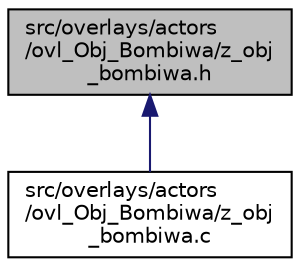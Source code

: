 digraph "src/overlays/actors/ovl_Obj_Bombiwa/z_obj_bombiwa.h"
{
 // LATEX_PDF_SIZE
  edge [fontname="Helvetica",fontsize="10",labelfontname="Helvetica",labelfontsize="10"];
  node [fontname="Helvetica",fontsize="10",shape=record];
  Node1 [label="src/overlays/actors\l/ovl_Obj_Bombiwa/z_obj\l_bombiwa.h",height=0.2,width=0.4,color="black", fillcolor="grey75", style="filled", fontcolor="black",tooltip=" "];
  Node1 -> Node2 [dir="back",color="midnightblue",fontsize="10",style="solid",fontname="Helvetica"];
  Node2 [label="src/overlays/actors\l/ovl_Obj_Bombiwa/z_obj\l_bombiwa.c",height=0.2,width=0.4,color="black", fillcolor="white", style="filled",URL="$d4/d91/z__obj__bombiwa_8c.html",tooltip=" "];
}
